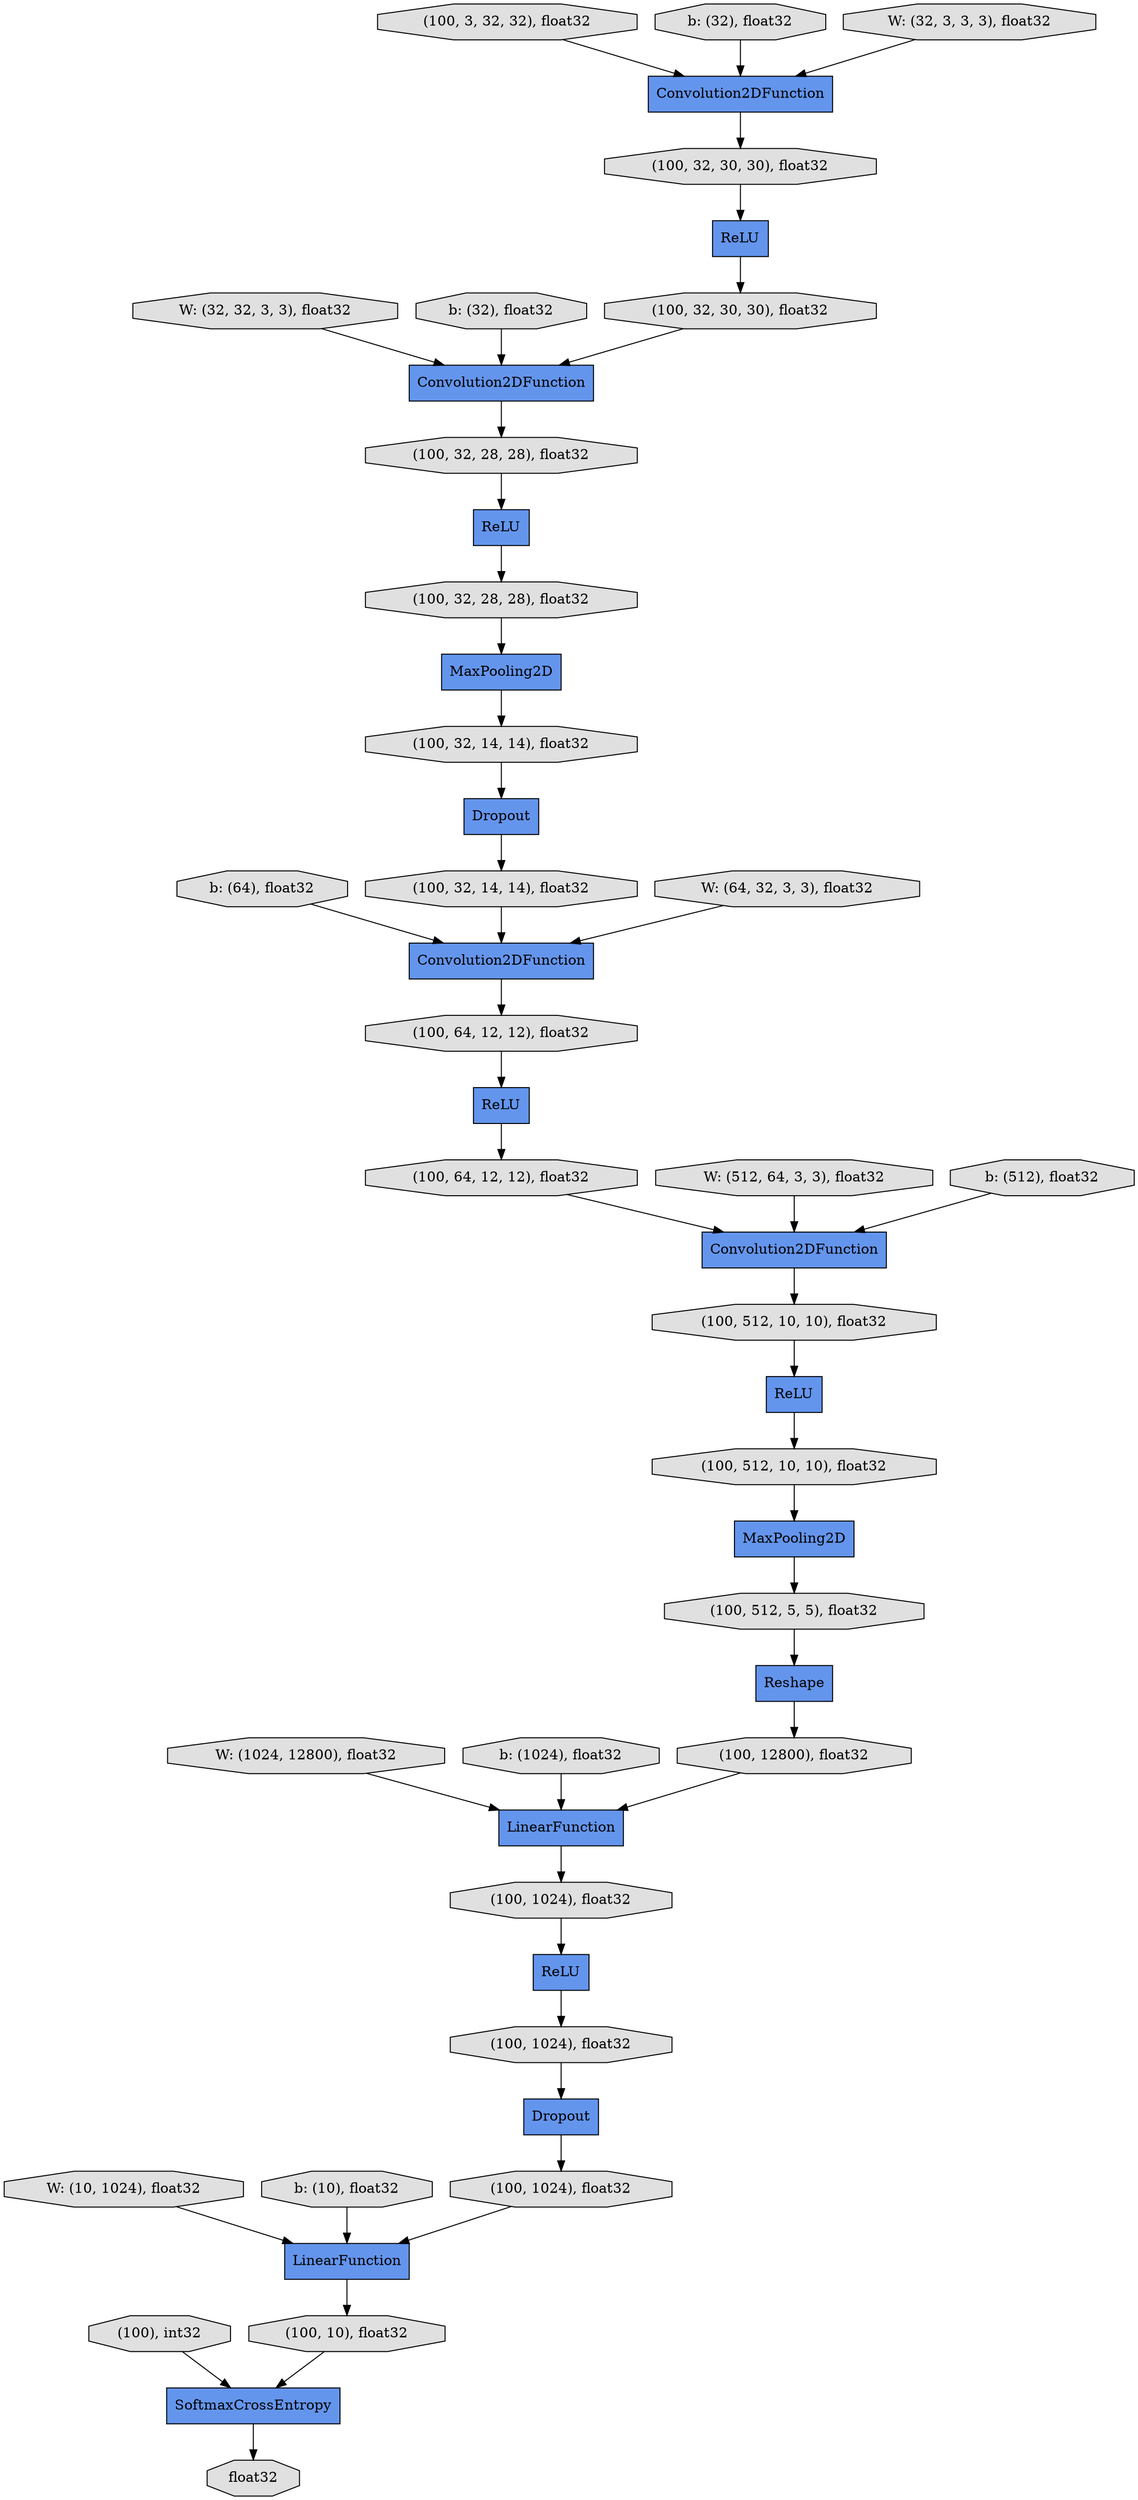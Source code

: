 digraph graphname{rankdir=TB;140034231605264 [shape="octagon",style="filled",fillcolor="#E0E0E0",label="(100, 1024), float32"];140034231428240 [shape="octagon",style="filled",fillcolor="#E0E0E0",label="W: (32, 32, 3, 3), float32"];140034231604240 [shape="octagon",style="filled",fillcolor="#E0E0E0",label="(100, 64, 12, 12), float32"];140034231605392 [shape="octagon",style="filled",fillcolor="#E0E0E0",label="(100, 1024), float32"];140034231467728 [shape="octagon",style="filled",fillcolor="#E0E0E0",label="(100, 3, 32, 32), float32"];140034231605456 [shape="record",style="filled",fillcolor="#6495ED",label="SoftmaxCrossEntropy"];140034231603920 [shape="record",style="filled",fillcolor="#6495ED",label="ReLU"];140034231603472 [shape="record",style="filled",fillcolor="#6495ED",label="Convolution2DFunction"];140034231467664 [shape="record",style="filled",fillcolor="#6495ED",label="ReLU"];140034231605584 [shape="octagon",style="filled",fillcolor="#E0E0E0",label="(100, 10), float32"];140034231428496 [shape="octagon",style="filled",fillcolor="#E0E0E0",label="b: (32), float32"];140034231429136 [shape="octagon",style="filled",fillcolor="#E0E0E0",label="b: (64), float32"];140034231429520 [shape="octagon",style="filled",fillcolor="#E0E0E0",label="W: (512, 64, 3, 3), float32"];140034231603664 [shape="octagon",style="filled",fillcolor="#E0E0E0",label="(100, 32, 14, 14), float32"];140034231605776 [shape="octagon",style="filled",fillcolor="#E0E0E0",label="(100), int32"];140034231428880 [shape="octagon",style="filled",fillcolor="#E0E0E0",label="W: (64, 32, 3, 3), float32"];140034231429776 [shape="octagon",style="filled",fillcolor="#E0E0E0",label="b: (512), float32"];140034231605968 [shape="octagon",style="filled",fillcolor="#E0E0E0",label="float32"];140034231427856 [shape="octagon",style="filled",fillcolor="#E0E0E0",label="b: (32), float32"];140034231604048 [shape="octagon",style="filled",fillcolor="#E0E0E0",label="(100, 64, 12, 12), float32"];140034231603344 [shape="record",style="filled",fillcolor="#6495ED",label="Convolution2DFunction"];140035596429328 [shape="octagon",style="filled",fillcolor="#E0E0E0",label="(100, 32, 14, 14), float32"];140034231604112 [shape="record",style="filled",fillcolor="#6495ED",label="Convolution2DFunction"];140034231604176 [shape="record",style="filled",fillcolor="#6495ED",label="MaxPooling2D"];140034231467856 [shape="octagon",style="filled",fillcolor="#E0E0E0",label="(100, 32, 30, 30), float32"];140034231430160 [shape="octagon",style="filled",fillcolor="#E0E0E0",label="W: (1024, 12800), float32"];140034231604304 [shape="record",style="filled",fillcolor="#6495ED",label="ReLU"];140034231603728 [shape="octagon",style="filled",fillcolor="#E0E0E0",label="(100, 32, 28, 28), float32"];140034231604368 [shape="record",style="filled",fillcolor="#6495ED",label="LinearFunction"];140034277060496 [shape="record",style="filled",fillcolor="#6495ED",label="Dropout"];140034231604432 [shape="octagon",style="filled",fillcolor="#E0E0E0",label="(100, 512, 10, 10), float32"];140034231603408 [shape="record",style="filled",fillcolor="#6495ED",label="ReLU"];140034980362768 [shape="octagon",style="filled",fillcolor="#E0E0E0",label="W: (32, 3, 3, 3), float32"];140034231430416 [shape="octagon",style="filled",fillcolor="#E0E0E0",label="b: (1024), float32"];140034231605136 [shape="octagon",style="filled",fillcolor="#E0E0E0",label="(100, 1024), float32"];140034231604624 [shape="octagon",style="filled",fillcolor="#E0E0E0",label="(100, 512, 10, 10), float32"];140034231604688 [shape="octagon",style="filled",fillcolor="#E0E0E0",label="(100, 512, 5, 5), float32"];140034231467536 [shape="record",style="filled",fillcolor="#6495ED",label="Convolution2DFunction"];140034231604496 [shape="record",style="filled",fillcolor="#6495ED",label="Reshape"];140034231604880 [shape="record",style="filled",fillcolor="#6495ED",label="ReLU"];140034231604944 [shape="octagon",style="filled",fillcolor="#E0E0E0",label="(100, 12800), float32"];140034231605008 [shape="record",style="filled",fillcolor="#6495ED",label="LinearFunction"];140034231467920 [shape="record",style="filled",fillcolor="#6495ED",label="MaxPooling2D"];140034231605072 [shape="record",style="filled",fillcolor="#6495ED",label="Dropout"];140034231430800 [shape="octagon",style="filled",fillcolor="#E0E0E0",label="W: (10, 1024), float32"];140034231431056 [shape="octagon",style="filled",fillcolor="#E0E0E0",label="b: (10), float32"];140034231467984 [shape="octagon",style="filled",fillcolor="#E0E0E0",label="(100, 32, 30, 30), float32"];140034231603536 [shape="octagon",style="filled",fillcolor="#E0E0E0",label="(100, 32, 28, 28), float32"];140034231603408 -> 140034231603728;140034980362768 -> 140034231467536;140034231603920 -> 140034231604240;140034231429136 -> 140034231603472;140034231428240 -> 140034231603344;140034231467664 -> 140034231467984;140035596429328 -> 140034277060496;140034231604048 -> 140034231603920;140034231605392 -> 140034231605008;140034231604944 -> 140034231604368;140034231605584 -> 140034231605456;140034231604240 -> 140034231604112;140034231605264 -> 140034231605072;140034231431056 -> 140034231605008;140034231603344 -> 140034231603536;140034231429520 -> 140034231604112;140034231429776 -> 140034231604112;140034231604304 -> 140034231604624;140034231430800 -> 140034231605008;140034231604880 -> 140034231605264;140034231604496 -> 140034231604944;140034231467536 -> 140034231467856;140034231605136 -> 140034231604880;140034231467728 -> 140034231467536;140034231604688 -> 140034231604496;140034231604176 -> 140034231604688;140034277060496 -> 140034231603664;140034231603536 -> 140034231603408;140034231603728 -> 140034231467920;140034231427856 -> 140034231467536;140034231604112 -> 140034231604432;140034231430160 -> 140034231604368;140034231428496 -> 140034231603344;140034231428880 -> 140034231603472;140034231605456 -> 140034231605968;140034231467856 -> 140034231467664;140034231604624 -> 140034231604176;140034231603472 -> 140034231604048;140034231430416 -> 140034231604368;140034231605008 -> 140034231605584;140034231605776 -> 140034231605456;140034231604432 -> 140034231604304;140034231604368 -> 140034231605136;140034231605072 -> 140034231605392;140034231467920 -> 140035596429328;140034231603664 -> 140034231603472;140034231467984 -> 140034231603344;}